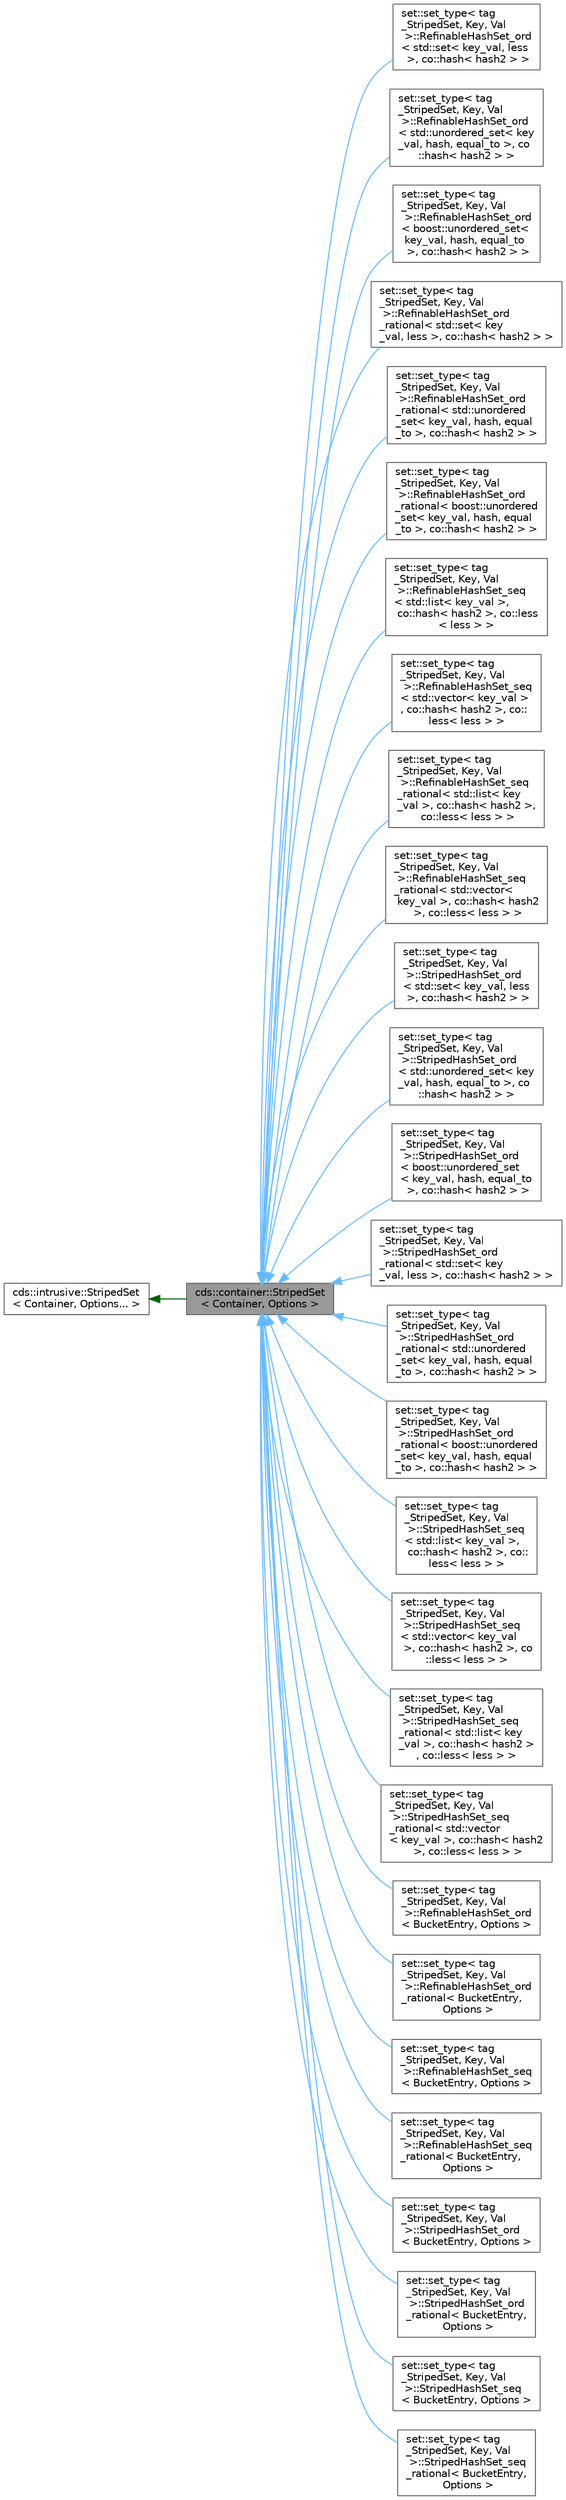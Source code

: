 digraph "cds::container::StripedSet&lt; Container, Options &gt;"
{
 // LATEX_PDF_SIZE
  bgcolor="transparent";
  edge [fontname=Helvetica,fontsize=10,labelfontname=Helvetica,labelfontsize=10];
  node [fontname=Helvetica,fontsize=10,shape=box,height=0.2,width=0.4];
  rankdir="LR";
  Node1 [id="Node000001",label="cds::container::StripedSet\l\< Container, Options \>",height=0.2,width=0.4,color="gray40", fillcolor="grey60", style="filled", fontcolor="black",tooltip="Striped hash set"];
  Node2 -> Node1 [id="edge1_Node000001_Node000002",dir="back",color="darkgreen",style="solid",tooltip=" "];
  Node2 [id="Node000002",label="cds::intrusive::StripedSet\l\< Container, Options... \>",height=0.2,width=0.4,color="gray40", fillcolor="white", style="filled",URL="$classcds_1_1intrusive_1_1_striped_set.html",tooltip=" "];
  Node1 -> Node3 [id="edge2_Node000001_Node000003",dir="back",color="steelblue1",style="solid",tooltip=" "];
  Node3 [id="Node000003",label="set::set_type\< tag\l_StripedSet, Key, Val\l \>::RefinableHashSet_ord\l\< std::set\< key_val, less\l \>, co::hash\< hash2 \> \>",height=0.2,width=0.4,color="gray40", fillcolor="white", style="filled",URL="$classset_1_1set__type_3_01tag___striped_set_00_01_key_00_01_val_01_4_1_1_refinable_hash_set__ord.html",tooltip=" "];
  Node1 -> Node4 [id="edge3_Node000001_Node000004",dir="back",color="steelblue1",style="solid",tooltip=" "];
  Node4 [id="Node000004",label="set::set_type\< tag\l_StripedSet, Key, Val\l \>::RefinableHashSet_ord\l\< std::unordered_set\< key\l_val, hash, equal_to \>, co\l::hash\< hash2 \> \>",height=0.2,width=0.4,color="gray40", fillcolor="white", style="filled",URL="$classset_1_1set__type_3_01tag___striped_set_00_01_key_00_01_val_01_4_1_1_refinable_hash_set__ord.html",tooltip=" "];
  Node1 -> Node5 [id="edge4_Node000001_Node000005",dir="back",color="steelblue1",style="solid",tooltip=" "];
  Node5 [id="Node000005",label="set::set_type\< tag\l_StripedSet, Key, Val\l \>::RefinableHashSet_ord\l\< boost::unordered_set\<\l key_val, hash, equal_to\l \>, co::hash\< hash2 \> \>",height=0.2,width=0.4,color="gray40", fillcolor="white", style="filled",URL="$classset_1_1set__type_3_01tag___striped_set_00_01_key_00_01_val_01_4_1_1_refinable_hash_set__ord.html",tooltip=" "];
  Node1 -> Node6 [id="edge5_Node000001_Node000006",dir="back",color="steelblue1",style="solid",tooltip=" "];
  Node6 [id="Node000006",label="set::set_type\< tag\l_StripedSet, Key, Val\l \>::RefinableHashSet_ord\l_rational\< std::set\< key\l_val, less \>, co::hash\< hash2 \> \>",height=0.2,width=0.4,color="gray40", fillcolor="white", style="filled",URL="$classset_1_1set__type_3_01tag___striped_set_00_01_key_00_01_val_01_4_1_1_refinable_hash_set__ord__rational.html",tooltip=" "];
  Node1 -> Node7 [id="edge6_Node000001_Node000007",dir="back",color="steelblue1",style="solid",tooltip=" "];
  Node7 [id="Node000007",label="set::set_type\< tag\l_StripedSet, Key, Val\l \>::RefinableHashSet_ord\l_rational\< std::unordered\l_set\< key_val, hash, equal\l_to \>, co::hash\< hash2 \> \>",height=0.2,width=0.4,color="gray40", fillcolor="white", style="filled",URL="$classset_1_1set__type_3_01tag___striped_set_00_01_key_00_01_val_01_4_1_1_refinable_hash_set__ord__rational.html",tooltip=" "];
  Node1 -> Node8 [id="edge7_Node000001_Node000008",dir="back",color="steelblue1",style="solid",tooltip=" "];
  Node8 [id="Node000008",label="set::set_type\< tag\l_StripedSet, Key, Val\l \>::RefinableHashSet_ord\l_rational\< boost::unordered\l_set\< key_val, hash, equal\l_to \>, co::hash\< hash2 \> \>",height=0.2,width=0.4,color="gray40", fillcolor="white", style="filled",URL="$classset_1_1set__type_3_01tag___striped_set_00_01_key_00_01_val_01_4_1_1_refinable_hash_set__ord__rational.html",tooltip=" "];
  Node1 -> Node9 [id="edge8_Node000001_Node000009",dir="back",color="steelblue1",style="solid",tooltip=" "];
  Node9 [id="Node000009",label="set::set_type\< tag\l_StripedSet, Key, Val\l \>::RefinableHashSet_seq\l\< std::list\< key_val \>,\l co::hash\< hash2 \>, co::less\l\< less \> \>",height=0.2,width=0.4,color="gray40", fillcolor="white", style="filled",URL="$classset_1_1set__type_3_01tag___striped_set_00_01_key_00_01_val_01_4_1_1_refinable_hash_set__seq.html",tooltip=" "];
  Node1 -> Node10 [id="edge9_Node000001_Node000010",dir="back",color="steelblue1",style="solid",tooltip=" "];
  Node10 [id="Node000010",label="set::set_type\< tag\l_StripedSet, Key, Val\l \>::RefinableHashSet_seq\l\< std::vector\< key_val \>\l, co::hash\< hash2 \>, co::\lless\< less \> \>",height=0.2,width=0.4,color="gray40", fillcolor="white", style="filled",URL="$classset_1_1set__type_3_01tag___striped_set_00_01_key_00_01_val_01_4_1_1_refinable_hash_set__seq.html",tooltip=" "];
  Node1 -> Node11 [id="edge10_Node000001_Node000011",dir="back",color="steelblue1",style="solid",tooltip=" "];
  Node11 [id="Node000011",label="set::set_type\< tag\l_StripedSet, Key, Val\l \>::RefinableHashSet_seq\l_rational\< std::list\< key\l_val \>, co::hash\< hash2 \>,\l co::less\< less \> \>",height=0.2,width=0.4,color="gray40", fillcolor="white", style="filled",URL="$classset_1_1set__type_3_01tag___striped_set_00_01_key_00_01_val_01_4_1_1_refinable_hash_set__seq__rational.html",tooltip=" "];
  Node1 -> Node12 [id="edge11_Node000001_Node000012",dir="back",color="steelblue1",style="solid",tooltip=" "];
  Node12 [id="Node000012",label="set::set_type\< tag\l_StripedSet, Key, Val\l \>::RefinableHashSet_seq\l_rational\< std::vector\<\l key_val \>, co::hash\< hash2\l \>, co::less\< less \> \>",height=0.2,width=0.4,color="gray40", fillcolor="white", style="filled",URL="$classset_1_1set__type_3_01tag___striped_set_00_01_key_00_01_val_01_4_1_1_refinable_hash_set__seq__rational.html",tooltip=" "];
  Node1 -> Node13 [id="edge12_Node000001_Node000013",dir="back",color="steelblue1",style="solid",tooltip=" "];
  Node13 [id="Node000013",label="set::set_type\< tag\l_StripedSet, Key, Val\l \>::StripedHashSet_ord\l\< std::set\< key_val, less\l \>, co::hash\< hash2 \> \>",height=0.2,width=0.4,color="gray40", fillcolor="white", style="filled",URL="$classset_1_1set__type_3_01tag___striped_set_00_01_key_00_01_val_01_4_1_1_striped_hash_set__ord.html",tooltip=" "];
  Node1 -> Node14 [id="edge13_Node000001_Node000014",dir="back",color="steelblue1",style="solid",tooltip=" "];
  Node14 [id="Node000014",label="set::set_type\< tag\l_StripedSet, Key, Val\l \>::StripedHashSet_ord\l\< std::unordered_set\< key\l_val, hash, equal_to \>, co\l::hash\< hash2 \> \>",height=0.2,width=0.4,color="gray40", fillcolor="white", style="filled",URL="$classset_1_1set__type_3_01tag___striped_set_00_01_key_00_01_val_01_4_1_1_striped_hash_set__ord.html",tooltip=" "];
  Node1 -> Node15 [id="edge14_Node000001_Node000015",dir="back",color="steelblue1",style="solid",tooltip=" "];
  Node15 [id="Node000015",label="set::set_type\< tag\l_StripedSet, Key, Val\l \>::StripedHashSet_ord\l\< boost::unordered_set\l\< key_val, hash, equal_to\l \>, co::hash\< hash2 \> \>",height=0.2,width=0.4,color="gray40", fillcolor="white", style="filled",URL="$classset_1_1set__type_3_01tag___striped_set_00_01_key_00_01_val_01_4_1_1_striped_hash_set__ord.html",tooltip=" "];
  Node1 -> Node16 [id="edge15_Node000001_Node000016",dir="back",color="steelblue1",style="solid",tooltip=" "];
  Node16 [id="Node000016",label="set::set_type\< tag\l_StripedSet, Key, Val\l \>::StripedHashSet_ord\l_rational\< std::set\< key\l_val, less \>, co::hash\< hash2 \> \>",height=0.2,width=0.4,color="gray40", fillcolor="white", style="filled",URL="$classset_1_1set__type_3_01tag___striped_set_00_01_key_00_01_val_01_4_1_1_striped_hash_set__ord__rational.html",tooltip=" "];
  Node1 -> Node17 [id="edge16_Node000001_Node000017",dir="back",color="steelblue1",style="solid",tooltip=" "];
  Node17 [id="Node000017",label="set::set_type\< tag\l_StripedSet, Key, Val\l \>::StripedHashSet_ord\l_rational\< std::unordered\l_set\< key_val, hash, equal\l_to \>, co::hash\< hash2 \> \>",height=0.2,width=0.4,color="gray40", fillcolor="white", style="filled",URL="$classset_1_1set__type_3_01tag___striped_set_00_01_key_00_01_val_01_4_1_1_striped_hash_set__ord__rational.html",tooltip=" "];
  Node1 -> Node18 [id="edge17_Node000001_Node000018",dir="back",color="steelblue1",style="solid",tooltip=" "];
  Node18 [id="Node000018",label="set::set_type\< tag\l_StripedSet, Key, Val\l \>::StripedHashSet_ord\l_rational\< boost::unordered\l_set\< key_val, hash, equal\l_to \>, co::hash\< hash2 \> \>",height=0.2,width=0.4,color="gray40", fillcolor="white", style="filled",URL="$classset_1_1set__type_3_01tag___striped_set_00_01_key_00_01_val_01_4_1_1_striped_hash_set__ord__rational.html",tooltip=" "];
  Node1 -> Node19 [id="edge18_Node000001_Node000019",dir="back",color="steelblue1",style="solid",tooltip=" "];
  Node19 [id="Node000019",label="set::set_type\< tag\l_StripedSet, Key, Val\l \>::StripedHashSet_seq\l\< std::list\< key_val \>,\l co::hash\< hash2 \>, co::\lless\< less \> \>",height=0.2,width=0.4,color="gray40", fillcolor="white", style="filled",URL="$classset_1_1set__type_3_01tag___striped_set_00_01_key_00_01_val_01_4_1_1_striped_hash_set__seq.html",tooltip=" "];
  Node1 -> Node20 [id="edge19_Node000001_Node000020",dir="back",color="steelblue1",style="solid",tooltip=" "];
  Node20 [id="Node000020",label="set::set_type\< tag\l_StripedSet, Key, Val\l \>::StripedHashSet_seq\l\< std::vector\< key_val\l \>, co::hash\< hash2 \>, co\l::less\< less \> \>",height=0.2,width=0.4,color="gray40", fillcolor="white", style="filled",URL="$classset_1_1set__type_3_01tag___striped_set_00_01_key_00_01_val_01_4_1_1_striped_hash_set__seq.html",tooltip=" "];
  Node1 -> Node21 [id="edge20_Node000001_Node000021",dir="back",color="steelblue1",style="solid",tooltip=" "];
  Node21 [id="Node000021",label="set::set_type\< tag\l_StripedSet, Key, Val\l \>::StripedHashSet_seq\l_rational\< std::list\< key\l_val \>, co::hash\< hash2 \>\l, co::less\< less \> \>",height=0.2,width=0.4,color="gray40", fillcolor="white", style="filled",URL="$classset_1_1set__type_3_01tag___striped_set_00_01_key_00_01_val_01_4_1_1_striped_hash_set__seq__rational.html",tooltip=" "];
  Node1 -> Node22 [id="edge21_Node000001_Node000022",dir="back",color="steelblue1",style="solid",tooltip=" "];
  Node22 [id="Node000022",label="set::set_type\< tag\l_StripedSet, Key, Val\l \>::StripedHashSet_seq\l_rational\< std::vector\l\< key_val \>, co::hash\< hash2\l \>, co::less\< less \> \>",height=0.2,width=0.4,color="gray40", fillcolor="white", style="filled",URL="$classset_1_1set__type_3_01tag___striped_set_00_01_key_00_01_val_01_4_1_1_striped_hash_set__seq__rational.html",tooltip=" "];
  Node1 -> Node23 [id="edge22_Node000001_Node000023",dir="back",color="steelblue1",style="solid",tooltip=" "];
  Node23 [id="Node000023",label="set::set_type\< tag\l_StripedSet, Key, Val\l \>::RefinableHashSet_ord\l\< BucketEntry, Options \>",height=0.2,width=0.4,color="gray40", fillcolor="white", style="filled",URL="$classset_1_1set__type_3_01tag___striped_set_00_01_key_00_01_val_01_4_1_1_refinable_hash_set__ord.html",tooltip=" "];
  Node1 -> Node24 [id="edge23_Node000001_Node000024",dir="back",color="steelblue1",style="solid",tooltip=" "];
  Node24 [id="Node000024",label="set::set_type\< tag\l_StripedSet, Key, Val\l \>::RefinableHashSet_ord\l_rational\< BucketEntry,\l Options \>",height=0.2,width=0.4,color="gray40", fillcolor="white", style="filled",URL="$classset_1_1set__type_3_01tag___striped_set_00_01_key_00_01_val_01_4_1_1_refinable_hash_set__ord__rational.html",tooltip=" "];
  Node1 -> Node25 [id="edge24_Node000001_Node000025",dir="back",color="steelblue1",style="solid",tooltip=" "];
  Node25 [id="Node000025",label="set::set_type\< tag\l_StripedSet, Key, Val\l \>::RefinableHashSet_seq\l\< BucketEntry, Options \>",height=0.2,width=0.4,color="gray40", fillcolor="white", style="filled",URL="$classset_1_1set__type_3_01tag___striped_set_00_01_key_00_01_val_01_4_1_1_refinable_hash_set__seq.html",tooltip=" "];
  Node1 -> Node26 [id="edge25_Node000001_Node000026",dir="back",color="steelblue1",style="solid",tooltip=" "];
  Node26 [id="Node000026",label="set::set_type\< tag\l_StripedSet, Key, Val\l \>::RefinableHashSet_seq\l_rational\< BucketEntry,\l Options \>",height=0.2,width=0.4,color="gray40", fillcolor="white", style="filled",URL="$classset_1_1set__type_3_01tag___striped_set_00_01_key_00_01_val_01_4_1_1_refinable_hash_set__seq__rational.html",tooltip=" "];
  Node1 -> Node27 [id="edge26_Node000001_Node000027",dir="back",color="steelblue1",style="solid",tooltip=" "];
  Node27 [id="Node000027",label="set::set_type\< tag\l_StripedSet, Key, Val\l \>::StripedHashSet_ord\l\< BucketEntry, Options \>",height=0.2,width=0.4,color="gray40", fillcolor="white", style="filled",URL="$classset_1_1set__type_3_01tag___striped_set_00_01_key_00_01_val_01_4_1_1_striped_hash_set__ord.html",tooltip=" "];
  Node1 -> Node28 [id="edge27_Node000001_Node000028",dir="back",color="steelblue1",style="solid",tooltip=" "];
  Node28 [id="Node000028",label="set::set_type\< tag\l_StripedSet, Key, Val\l \>::StripedHashSet_ord\l_rational\< BucketEntry,\l Options \>",height=0.2,width=0.4,color="gray40", fillcolor="white", style="filled",URL="$classset_1_1set__type_3_01tag___striped_set_00_01_key_00_01_val_01_4_1_1_striped_hash_set__ord__rational.html",tooltip=" "];
  Node1 -> Node29 [id="edge28_Node000001_Node000029",dir="back",color="steelblue1",style="solid",tooltip=" "];
  Node29 [id="Node000029",label="set::set_type\< tag\l_StripedSet, Key, Val\l \>::StripedHashSet_seq\l\< BucketEntry, Options \>",height=0.2,width=0.4,color="gray40", fillcolor="white", style="filled",URL="$classset_1_1set__type_3_01tag___striped_set_00_01_key_00_01_val_01_4_1_1_striped_hash_set__seq.html",tooltip=" "];
  Node1 -> Node30 [id="edge29_Node000001_Node000030",dir="back",color="steelblue1",style="solid",tooltip=" "];
  Node30 [id="Node000030",label="set::set_type\< tag\l_StripedSet, Key, Val\l \>::StripedHashSet_seq\l_rational\< BucketEntry,\l Options \>",height=0.2,width=0.4,color="gray40", fillcolor="white", style="filled",URL="$classset_1_1set__type_3_01tag___striped_set_00_01_key_00_01_val_01_4_1_1_striped_hash_set__seq__rational.html",tooltip=" "];
}
